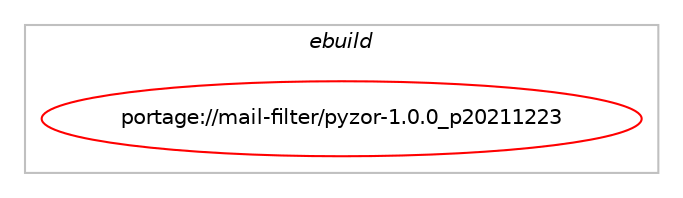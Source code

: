 digraph prolog {

# *************
# Graph options
# *************

newrank=true;
concentrate=true;
compound=true;
graph [rankdir=LR,fontname=Helvetica,fontsize=10,ranksep=1.5];#, ranksep=2.5, nodesep=0.2];
edge  [arrowhead=vee];
node  [fontname=Helvetica,fontsize=10];

# **********
# The ebuild
# **********

subgraph cluster_leftcol {
color=gray;
label=<<i>ebuild</i>>;
id [label="portage://mail-filter/pyzor-1.0.0_p20211223", color=red, width=4, href="../mail-filter/pyzor-1.0.0_p20211223.svg"];
}

# ****************
# The dependencies
# ****************

subgraph cluster_midcol {
color=gray;
label=<<i>dependencies</i>>;
subgraph cluster_compile {
fillcolor="#eeeeee";
style=filled;
label=<<i>compile</i>>;
}
subgraph cluster_compileandrun {
fillcolor="#eeeeee";
style=filled;
label=<<i>compile and run</i>>;
}
subgraph cluster_run {
fillcolor="#eeeeee";
style=filled;
label=<<i>run</i>>;
# *** BEGIN UNKNOWN DEPENDENCY TYPE (TODO) ***
# id -> equal(use_conditional_group(positive,python_targets_python3_10,portage://mail-filter/pyzor-1.0.0_p20211223,[package_dependency(portage://mail-filter/pyzor-1.0.0_p20211223,run,no,dev-lang,python,none,[,,],[slot(3.10)],[])]))
# *** END UNKNOWN DEPENDENCY TYPE (TODO) ***

# *** BEGIN UNKNOWN DEPENDENCY TYPE (TODO) ***
# id -> equal(use_conditional_group(positive,python_targets_python3_11,portage://mail-filter/pyzor-1.0.0_p20211223,[package_dependency(portage://mail-filter/pyzor-1.0.0_p20211223,run,no,dev-lang,python,none,[,,],[slot(3.11)],[])]))
# *** END UNKNOWN DEPENDENCY TYPE (TODO) ***

# *** BEGIN UNKNOWN DEPENDENCY TYPE (TODO) ***
# id -> equal(use_conditional_group(positive,python_targets_python3_12,portage://mail-filter/pyzor-1.0.0_p20211223,[package_dependency(portage://mail-filter/pyzor-1.0.0_p20211223,run,no,dev-lang,python,none,[,,],[slot(3.12)],[])]))
# *** END UNKNOWN DEPENDENCY TYPE (TODO) ***

# *** BEGIN UNKNOWN DEPENDENCY TYPE (TODO) ***
# id -> equal(use_conditional_group(positive,pyzord,portage://mail-filter/pyzor-1.0.0_p20211223,[use_conditional_group(positive,gdbm,portage://mail-filter/pyzor-1.0.0_p20211223,[use_conditional_group(positive,python_targets_python3_10,portage://mail-filter/pyzor-1.0.0_p20211223,[package_dependency(portage://mail-filter/pyzor-1.0.0_p20211223,run,no,dev-lang,python,none,[,,],[slot(3.10)],[use(enable(gdbm),none)])]),use_conditional_group(positive,python_targets_python3_11,portage://mail-filter/pyzor-1.0.0_p20211223,[package_dependency(portage://mail-filter/pyzor-1.0.0_p20211223,run,no,dev-lang,python,none,[,,],[slot(3.11)],[use(enable(gdbm),none)])]),use_conditional_group(positive,python_targets_python3_12,portage://mail-filter/pyzor-1.0.0_p20211223,[package_dependency(portage://mail-filter/pyzor-1.0.0_p20211223,run,no,dev-lang,python,none,[,,],[slot(3.12)],[use(enable(gdbm),none)])])]),use_conditional_group(positive,mysql,portage://mail-filter/pyzor-1.0.0_p20211223,[package_dependency(portage://mail-filter/pyzor-1.0.0_p20211223,run,no,dev-python,mysqlclient,none,[,,],[],[use(optenable(python_targets_python3_10),negative),use(optenable(python_targets_python3_11),negative),use(optenable(python_targets_python3_12),negative)])]),use_conditional_group(positive,redis,portage://mail-filter/pyzor-1.0.0_p20211223,[package_dependency(portage://mail-filter/pyzor-1.0.0_p20211223,run,no,dev-python,redis,none,[,,],[],[use(optenable(python_targets_python3_10),negative),use(optenable(python_targets_python3_11),negative),use(optenable(python_targets_python3_12),negative)])])]))
# *** END UNKNOWN DEPENDENCY TYPE (TODO) ***

# *** BEGIN UNKNOWN DEPENDENCY TYPE (TODO) ***
# id -> equal(use_conditional_group(positive,selinux,portage://mail-filter/pyzor-1.0.0_p20211223,[package_dependency(portage://mail-filter/pyzor-1.0.0_p20211223,run,no,sec-policy,selinux-pyzor,none,[,,],[],[])]))
# *** END UNKNOWN DEPENDENCY TYPE (TODO) ***

}
}

# **************
# The candidates
# **************

subgraph cluster_choices {
rank=same;
color=gray;
label=<<i>candidates</i>>;

}

}
